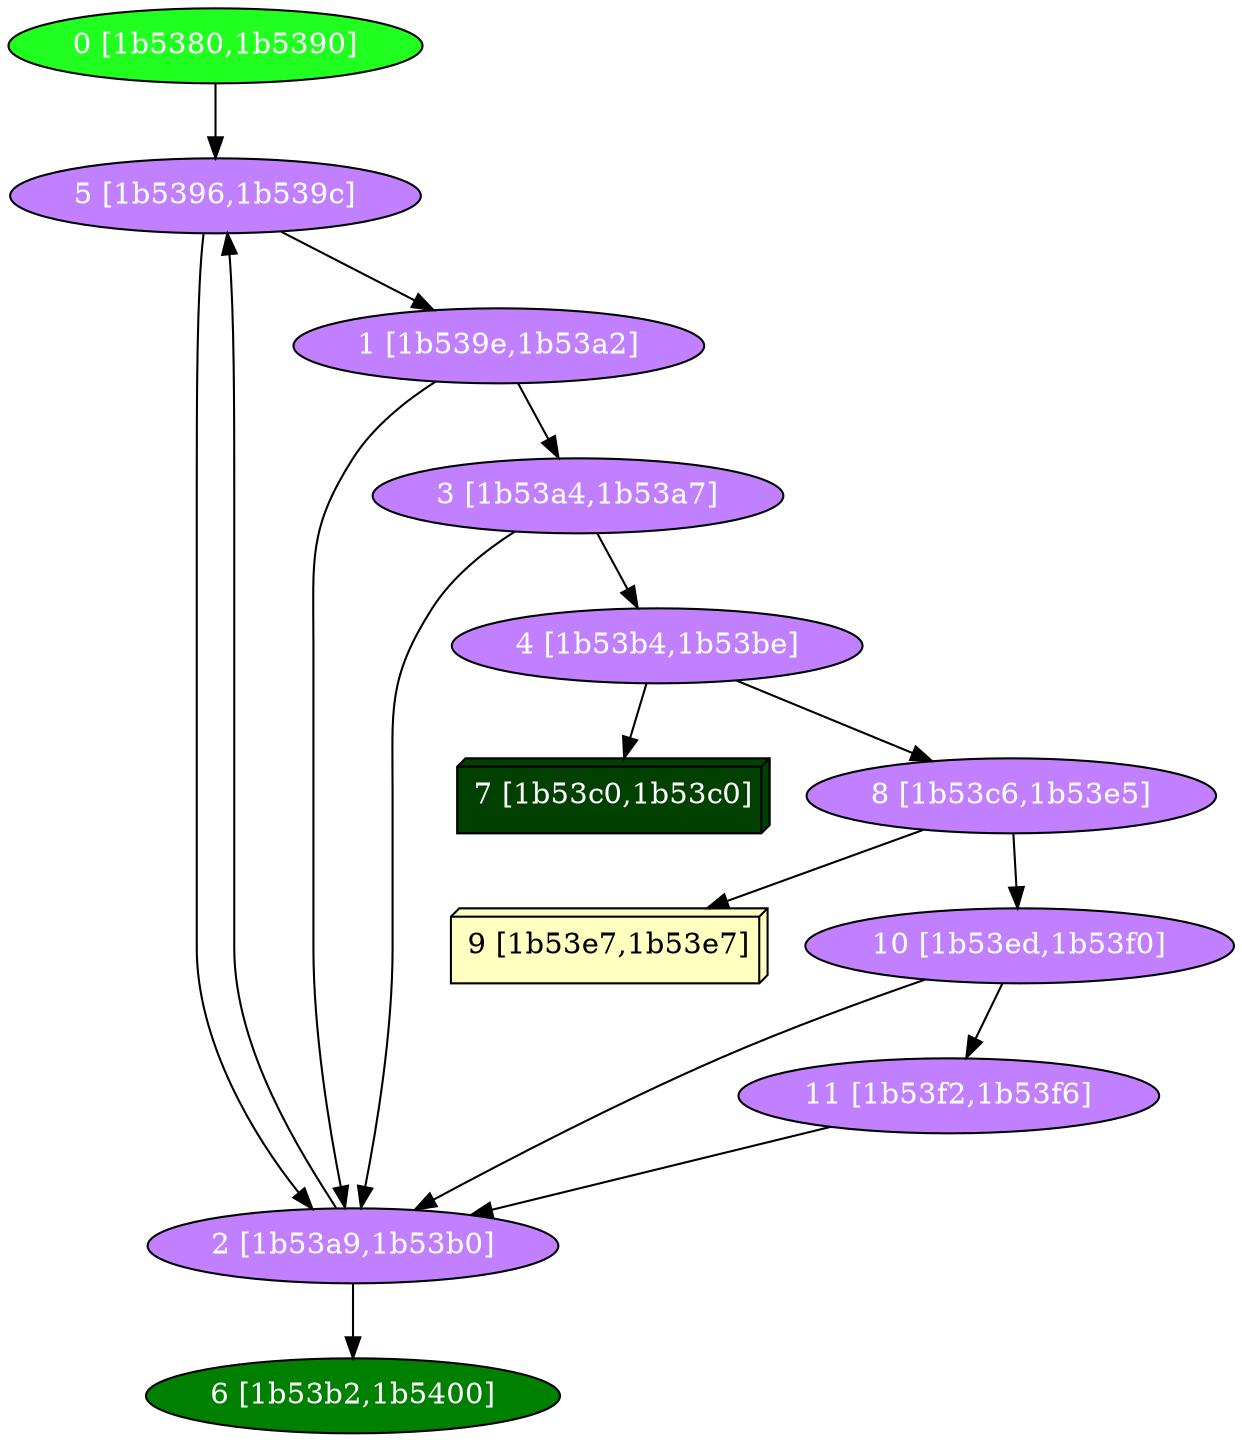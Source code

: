 diGraph libnss3{
	libnss3_0  [style=filled fillcolor="#20FF20" fontcolor="#ffffff" shape=oval label="0 [1b5380,1b5390]"]
	libnss3_1  [style=filled fillcolor="#C080FF" fontcolor="#ffffff" shape=oval label="1 [1b539e,1b53a2]"]
	libnss3_2  [style=filled fillcolor="#C080FF" fontcolor="#ffffff" shape=oval label="2 [1b53a9,1b53b0]"]
	libnss3_3  [style=filled fillcolor="#C080FF" fontcolor="#ffffff" shape=oval label="3 [1b53a4,1b53a7]"]
	libnss3_4  [style=filled fillcolor="#C080FF" fontcolor="#ffffff" shape=oval label="4 [1b53b4,1b53be]"]
	libnss3_5  [style=filled fillcolor="#C080FF" fontcolor="#ffffff" shape=oval label="5 [1b5396,1b539c]"]
	libnss3_6  [style=filled fillcolor="#008000" fontcolor="#ffffff" shape=oval label="6 [1b53b2,1b5400]"]
	libnss3_7  [style=filled fillcolor="#004000" fontcolor="#ffffff" shape=box3d label="7 [1b53c0,1b53c0]"]
	libnss3_8  [style=filled fillcolor="#C080FF" fontcolor="#ffffff" shape=oval label="8 [1b53c6,1b53e5]"]
	libnss3_9  [style=filled fillcolor="#FFFFC0" fontcolor="#000000" shape=box3d label="9 [1b53e7,1b53e7]"]
	libnss3_a  [style=filled fillcolor="#C080FF" fontcolor="#ffffff" shape=oval label="10 [1b53ed,1b53f0]"]
	libnss3_b  [style=filled fillcolor="#C080FF" fontcolor="#ffffff" shape=oval label="11 [1b53f2,1b53f6]"]

	libnss3_0 -> libnss3_5
	libnss3_1 -> libnss3_2
	libnss3_1 -> libnss3_3
	libnss3_2 -> libnss3_5
	libnss3_2 -> libnss3_6
	libnss3_3 -> libnss3_2
	libnss3_3 -> libnss3_4
	libnss3_4 -> libnss3_7
	libnss3_4 -> libnss3_8
	libnss3_5 -> libnss3_1
	libnss3_5 -> libnss3_2
	libnss3_8 -> libnss3_9
	libnss3_8 -> libnss3_a
	libnss3_a -> libnss3_2
	libnss3_a -> libnss3_b
	libnss3_b -> libnss3_2
}